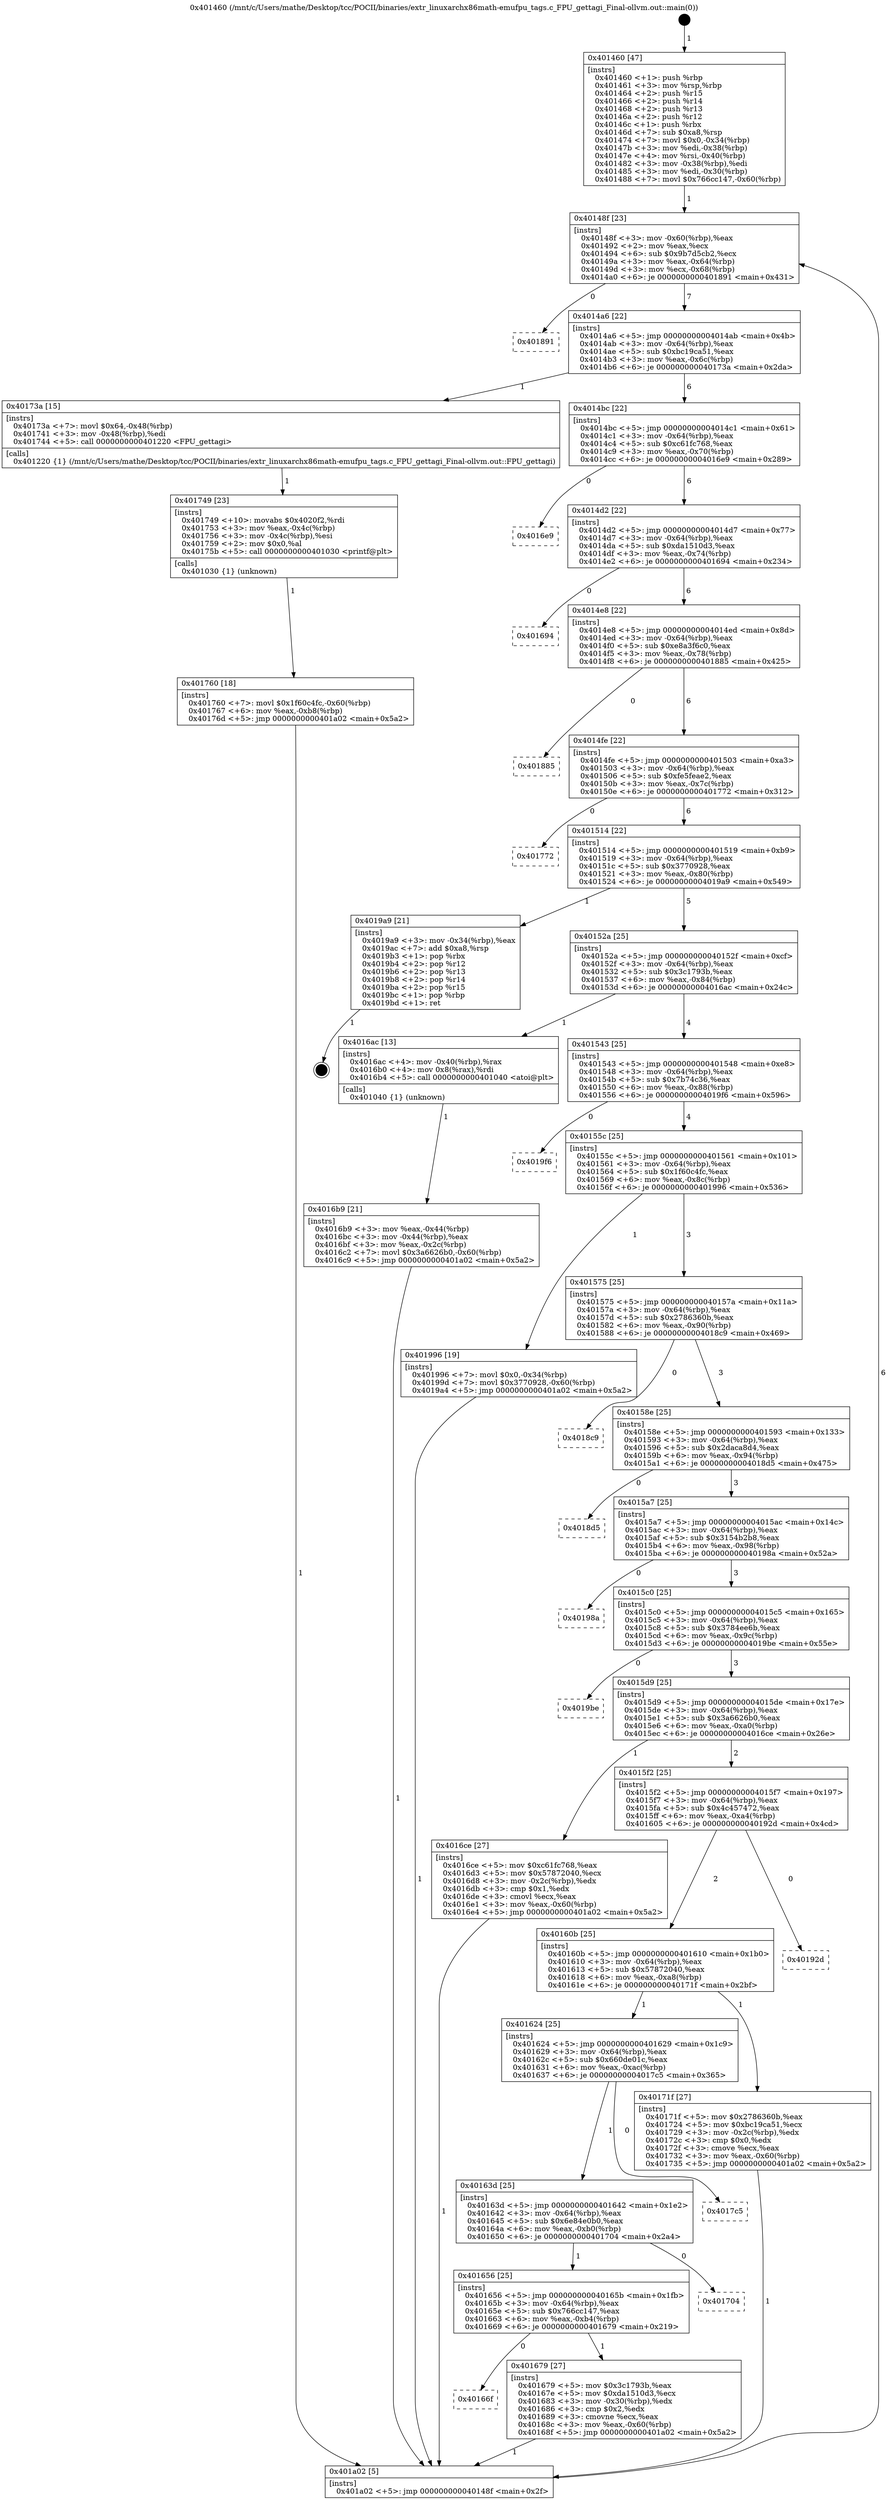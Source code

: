 digraph "0x401460" {
  label = "0x401460 (/mnt/c/Users/mathe/Desktop/tcc/POCII/binaries/extr_linuxarchx86math-emufpu_tags.c_FPU_gettagi_Final-ollvm.out::main(0))"
  labelloc = "t"
  node[shape=record]

  Entry [label="",width=0.3,height=0.3,shape=circle,fillcolor=black,style=filled]
  "0x40148f" [label="{
     0x40148f [23]\l
     | [instrs]\l
     &nbsp;&nbsp;0x40148f \<+3\>: mov -0x60(%rbp),%eax\l
     &nbsp;&nbsp;0x401492 \<+2\>: mov %eax,%ecx\l
     &nbsp;&nbsp;0x401494 \<+6\>: sub $0x9b7d5cb2,%ecx\l
     &nbsp;&nbsp;0x40149a \<+3\>: mov %eax,-0x64(%rbp)\l
     &nbsp;&nbsp;0x40149d \<+3\>: mov %ecx,-0x68(%rbp)\l
     &nbsp;&nbsp;0x4014a0 \<+6\>: je 0000000000401891 \<main+0x431\>\l
  }"]
  "0x401891" [label="{
     0x401891\l
  }", style=dashed]
  "0x4014a6" [label="{
     0x4014a6 [22]\l
     | [instrs]\l
     &nbsp;&nbsp;0x4014a6 \<+5\>: jmp 00000000004014ab \<main+0x4b\>\l
     &nbsp;&nbsp;0x4014ab \<+3\>: mov -0x64(%rbp),%eax\l
     &nbsp;&nbsp;0x4014ae \<+5\>: sub $0xbc19ca51,%eax\l
     &nbsp;&nbsp;0x4014b3 \<+3\>: mov %eax,-0x6c(%rbp)\l
     &nbsp;&nbsp;0x4014b6 \<+6\>: je 000000000040173a \<main+0x2da\>\l
  }"]
  Exit [label="",width=0.3,height=0.3,shape=circle,fillcolor=black,style=filled,peripheries=2]
  "0x40173a" [label="{
     0x40173a [15]\l
     | [instrs]\l
     &nbsp;&nbsp;0x40173a \<+7\>: movl $0x64,-0x48(%rbp)\l
     &nbsp;&nbsp;0x401741 \<+3\>: mov -0x48(%rbp),%edi\l
     &nbsp;&nbsp;0x401744 \<+5\>: call 0000000000401220 \<FPU_gettagi\>\l
     | [calls]\l
     &nbsp;&nbsp;0x401220 \{1\} (/mnt/c/Users/mathe/Desktop/tcc/POCII/binaries/extr_linuxarchx86math-emufpu_tags.c_FPU_gettagi_Final-ollvm.out::FPU_gettagi)\l
  }"]
  "0x4014bc" [label="{
     0x4014bc [22]\l
     | [instrs]\l
     &nbsp;&nbsp;0x4014bc \<+5\>: jmp 00000000004014c1 \<main+0x61\>\l
     &nbsp;&nbsp;0x4014c1 \<+3\>: mov -0x64(%rbp),%eax\l
     &nbsp;&nbsp;0x4014c4 \<+5\>: sub $0xc61fc768,%eax\l
     &nbsp;&nbsp;0x4014c9 \<+3\>: mov %eax,-0x70(%rbp)\l
     &nbsp;&nbsp;0x4014cc \<+6\>: je 00000000004016e9 \<main+0x289\>\l
  }"]
  "0x401760" [label="{
     0x401760 [18]\l
     | [instrs]\l
     &nbsp;&nbsp;0x401760 \<+7\>: movl $0x1f60c4fc,-0x60(%rbp)\l
     &nbsp;&nbsp;0x401767 \<+6\>: mov %eax,-0xb8(%rbp)\l
     &nbsp;&nbsp;0x40176d \<+5\>: jmp 0000000000401a02 \<main+0x5a2\>\l
  }"]
  "0x4016e9" [label="{
     0x4016e9\l
  }", style=dashed]
  "0x4014d2" [label="{
     0x4014d2 [22]\l
     | [instrs]\l
     &nbsp;&nbsp;0x4014d2 \<+5\>: jmp 00000000004014d7 \<main+0x77\>\l
     &nbsp;&nbsp;0x4014d7 \<+3\>: mov -0x64(%rbp),%eax\l
     &nbsp;&nbsp;0x4014da \<+5\>: sub $0xda1510d3,%eax\l
     &nbsp;&nbsp;0x4014df \<+3\>: mov %eax,-0x74(%rbp)\l
     &nbsp;&nbsp;0x4014e2 \<+6\>: je 0000000000401694 \<main+0x234\>\l
  }"]
  "0x401749" [label="{
     0x401749 [23]\l
     | [instrs]\l
     &nbsp;&nbsp;0x401749 \<+10\>: movabs $0x4020f2,%rdi\l
     &nbsp;&nbsp;0x401753 \<+3\>: mov %eax,-0x4c(%rbp)\l
     &nbsp;&nbsp;0x401756 \<+3\>: mov -0x4c(%rbp),%esi\l
     &nbsp;&nbsp;0x401759 \<+2\>: mov $0x0,%al\l
     &nbsp;&nbsp;0x40175b \<+5\>: call 0000000000401030 \<printf@plt\>\l
     | [calls]\l
     &nbsp;&nbsp;0x401030 \{1\} (unknown)\l
  }"]
  "0x401694" [label="{
     0x401694\l
  }", style=dashed]
  "0x4014e8" [label="{
     0x4014e8 [22]\l
     | [instrs]\l
     &nbsp;&nbsp;0x4014e8 \<+5\>: jmp 00000000004014ed \<main+0x8d\>\l
     &nbsp;&nbsp;0x4014ed \<+3\>: mov -0x64(%rbp),%eax\l
     &nbsp;&nbsp;0x4014f0 \<+5\>: sub $0xe8a3f6c0,%eax\l
     &nbsp;&nbsp;0x4014f5 \<+3\>: mov %eax,-0x78(%rbp)\l
     &nbsp;&nbsp;0x4014f8 \<+6\>: je 0000000000401885 \<main+0x425\>\l
  }"]
  "0x4016b9" [label="{
     0x4016b9 [21]\l
     | [instrs]\l
     &nbsp;&nbsp;0x4016b9 \<+3\>: mov %eax,-0x44(%rbp)\l
     &nbsp;&nbsp;0x4016bc \<+3\>: mov -0x44(%rbp),%eax\l
     &nbsp;&nbsp;0x4016bf \<+3\>: mov %eax,-0x2c(%rbp)\l
     &nbsp;&nbsp;0x4016c2 \<+7\>: movl $0x3a6626b0,-0x60(%rbp)\l
     &nbsp;&nbsp;0x4016c9 \<+5\>: jmp 0000000000401a02 \<main+0x5a2\>\l
  }"]
  "0x401885" [label="{
     0x401885\l
  }", style=dashed]
  "0x4014fe" [label="{
     0x4014fe [22]\l
     | [instrs]\l
     &nbsp;&nbsp;0x4014fe \<+5\>: jmp 0000000000401503 \<main+0xa3\>\l
     &nbsp;&nbsp;0x401503 \<+3\>: mov -0x64(%rbp),%eax\l
     &nbsp;&nbsp;0x401506 \<+5\>: sub $0xfe5feae2,%eax\l
     &nbsp;&nbsp;0x40150b \<+3\>: mov %eax,-0x7c(%rbp)\l
     &nbsp;&nbsp;0x40150e \<+6\>: je 0000000000401772 \<main+0x312\>\l
  }"]
  "0x401460" [label="{
     0x401460 [47]\l
     | [instrs]\l
     &nbsp;&nbsp;0x401460 \<+1\>: push %rbp\l
     &nbsp;&nbsp;0x401461 \<+3\>: mov %rsp,%rbp\l
     &nbsp;&nbsp;0x401464 \<+2\>: push %r15\l
     &nbsp;&nbsp;0x401466 \<+2\>: push %r14\l
     &nbsp;&nbsp;0x401468 \<+2\>: push %r13\l
     &nbsp;&nbsp;0x40146a \<+2\>: push %r12\l
     &nbsp;&nbsp;0x40146c \<+1\>: push %rbx\l
     &nbsp;&nbsp;0x40146d \<+7\>: sub $0xa8,%rsp\l
     &nbsp;&nbsp;0x401474 \<+7\>: movl $0x0,-0x34(%rbp)\l
     &nbsp;&nbsp;0x40147b \<+3\>: mov %edi,-0x38(%rbp)\l
     &nbsp;&nbsp;0x40147e \<+4\>: mov %rsi,-0x40(%rbp)\l
     &nbsp;&nbsp;0x401482 \<+3\>: mov -0x38(%rbp),%edi\l
     &nbsp;&nbsp;0x401485 \<+3\>: mov %edi,-0x30(%rbp)\l
     &nbsp;&nbsp;0x401488 \<+7\>: movl $0x766cc147,-0x60(%rbp)\l
  }"]
  "0x401772" [label="{
     0x401772\l
  }", style=dashed]
  "0x401514" [label="{
     0x401514 [22]\l
     | [instrs]\l
     &nbsp;&nbsp;0x401514 \<+5\>: jmp 0000000000401519 \<main+0xb9\>\l
     &nbsp;&nbsp;0x401519 \<+3\>: mov -0x64(%rbp),%eax\l
     &nbsp;&nbsp;0x40151c \<+5\>: sub $0x3770928,%eax\l
     &nbsp;&nbsp;0x401521 \<+3\>: mov %eax,-0x80(%rbp)\l
     &nbsp;&nbsp;0x401524 \<+6\>: je 00000000004019a9 \<main+0x549\>\l
  }"]
  "0x401a02" [label="{
     0x401a02 [5]\l
     | [instrs]\l
     &nbsp;&nbsp;0x401a02 \<+5\>: jmp 000000000040148f \<main+0x2f\>\l
  }"]
  "0x4019a9" [label="{
     0x4019a9 [21]\l
     | [instrs]\l
     &nbsp;&nbsp;0x4019a9 \<+3\>: mov -0x34(%rbp),%eax\l
     &nbsp;&nbsp;0x4019ac \<+7\>: add $0xa8,%rsp\l
     &nbsp;&nbsp;0x4019b3 \<+1\>: pop %rbx\l
     &nbsp;&nbsp;0x4019b4 \<+2\>: pop %r12\l
     &nbsp;&nbsp;0x4019b6 \<+2\>: pop %r13\l
     &nbsp;&nbsp;0x4019b8 \<+2\>: pop %r14\l
     &nbsp;&nbsp;0x4019ba \<+2\>: pop %r15\l
     &nbsp;&nbsp;0x4019bc \<+1\>: pop %rbp\l
     &nbsp;&nbsp;0x4019bd \<+1\>: ret\l
  }"]
  "0x40152a" [label="{
     0x40152a [25]\l
     | [instrs]\l
     &nbsp;&nbsp;0x40152a \<+5\>: jmp 000000000040152f \<main+0xcf\>\l
     &nbsp;&nbsp;0x40152f \<+3\>: mov -0x64(%rbp),%eax\l
     &nbsp;&nbsp;0x401532 \<+5\>: sub $0x3c1793b,%eax\l
     &nbsp;&nbsp;0x401537 \<+6\>: mov %eax,-0x84(%rbp)\l
     &nbsp;&nbsp;0x40153d \<+6\>: je 00000000004016ac \<main+0x24c\>\l
  }"]
  "0x40166f" [label="{
     0x40166f\l
  }", style=dashed]
  "0x4016ac" [label="{
     0x4016ac [13]\l
     | [instrs]\l
     &nbsp;&nbsp;0x4016ac \<+4\>: mov -0x40(%rbp),%rax\l
     &nbsp;&nbsp;0x4016b0 \<+4\>: mov 0x8(%rax),%rdi\l
     &nbsp;&nbsp;0x4016b4 \<+5\>: call 0000000000401040 \<atoi@plt\>\l
     | [calls]\l
     &nbsp;&nbsp;0x401040 \{1\} (unknown)\l
  }"]
  "0x401543" [label="{
     0x401543 [25]\l
     | [instrs]\l
     &nbsp;&nbsp;0x401543 \<+5\>: jmp 0000000000401548 \<main+0xe8\>\l
     &nbsp;&nbsp;0x401548 \<+3\>: mov -0x64(%rbp),%eax\l
     &nbsp;&nbsp;0x40154b \<+5\>: sub $0x7b74c36,%eax\l
     &nbsp;&nbsp;0x401550 \<+6\>: mov %eax,-0x88(%rbp)\l
     &nbsp;&nbsp;0x401556 \<+6\>: je 00000000004019f6 \<main+0x596\>\l
  }"]
  "0x401679" [label="{
     0x401679 [27]\l
     | [instrs]\l
     &nbsp;&nbsp;0x401679 \<+5\>: mov $0x3c1793b,%eax\l
     &nbsp;&nbsp;0x40167e \<+5\>: mov $0xda1510d3,%ecx\l
     &nbsp;&nbsp;0x401683 \<+3\>: mov -0x30(%rbp),%edx\l
     &nbsp;&nbsp;0x401686 \<+3\>: cmp $0x2,%edx\l
     &nbsp;&nbsp;0x401689 \<+3\>: cmovne %ecx,%eax\l
     &nbsp;&nbsp;0x40168c \<+3\>: mov %eax,-0x60(%rbp)\l
     &nbsp;&nbsp;0x40168f \<+5\>: jmp 0000000000401a02 \<main+0x5a2\>\l
  }"]
  "0x4019f6" [label="{
     0x4019f6\l
  }", style=dashed]
  "0x40155c" [label="{
     0x40155c [25]\l
     | [instrs]\l
     &nbsp;&nbsp;0x40155c \<+5\>: jmp 0000000000401561 \<main+0x101\>\l
     &nbsp;&nbsp;0x401561 \<+3\>: mov -0x64(%rbp),%eax\l
     &nbsp;&nbsp;0x401564 \<+5\>: sub $0x1f60c4fc,%eax\l
     &nbsp;&nbsp;0x401569 \<+6\>: mov %eax,-0x8c(%rbp)\l
     &nbsp;&nbsp;0x40156f \<+6\>: je 0000000000401996 \<main+0x536\>\l
  }"]
  "0x401656" [label="{
     0x401656 [25]\l
     | [instrs]\l
     &nbsp;&nbsp;0x401656 \<+5\>: jmp 000000000040165b \<main+0x1fb\>\l
     &nbsp;&nbsp;0x40165b \<+3\>: mov -0x64(%rbp),%eax\l
     &nbsp;&nbsp;0x40165e \<+5\>: sub $0x766cc147,%eax\l
     &nbsp;&nbsp;0x401663 \<+6\>: mov %eax,-0xb4(%rbp)\l
     &nbsp;&nbsp;0x401669 \<+6\>: je 0000000000401679 \<main+0x219\>\l
  }"]
  "0x401996" [label="{
     0x401996 [19]\l
     | [instrs]\l
     &nbsp;&nbsp;0x401996 \<+7\>: movl $0x0,-0x34(%rbp)\l
     &nbsp;&nbsp;0x40199d \<+7\>: movl $0x3770928,-0x60(%rbp)\l
     &nbsp;&nbsp;0x4019a4 \<+5\>: jmp 0000000000401a02 \<main+0x5a2\>\l
  }"]
  "0x401575" [label="{
     0x401575 [25]\l
     | [instrs]\l
     &nbsp;&nbsp;0x401575 \<+5\>: jmp 000000000040157a \<main+0x11a\>\l
     &nbsp;&nbsp;0x40157a \<+3\>: mov -0x64(%rbp),%eax\l
     &nbsp;&nbsp;0x40157d \<+5\>: sub $0x2786360b,%eax\l
     &nbsp;&nbsp;0x401582 \<+6\>: mov %eax,-0x90(%rbp)\l
     &nbsp;&nbsp;0x401588 \<+6\>: je 00000000004018c9 \<main+0x469\>\l
  }"]
  "0x401704" [label="{
     0x401704\l
  }", style=dashed]
  "0x4018c9" [label="{
     0x4018c9\l
  }", style=dashed]
  "0x40158e" [label="{
     0x40158e [25]\l
     | [instrs]\l
     &nbsp;&nbsp;0x40158e \<+5\>: jmp 0000000000401593 \<main+0x133\>\l
     &nbsp;&nbsp;0x401593 \<+3\>: mov -0x64(%rbp),%eax\l
     &nbsp;&nbsp;0x401596 \<+5\>: sub $0x2daca8d4,%eax\l
     &nbsp;&nbsp;0x40159b \<+6\>: mov %eax,-0x94(%rbp)\l
     &nbsp;&nbsp;0x4015a1 \<+6\>: je 00000000004018d5 \<main+0x475\>\l
  }"]
  "0x40163d" [label="{
     0x40163d [25]\l
     | [instrs]\l
     &nbsp;&nbsp;0x40163d \<+5\>: jmp 0000000000401642 \<main+0x1e2\>\l
     &nbsp;&nbsp;0x401642 \<+3\>: mov -0x64(%rbp),%eax\l
     &nbsp;&nbsp;0x401645 \<+5\>: sub $0x6e84e0b0,%eax\l
     &nbsp;&nbsp;0x40164a \<+6\>: mov %eax,-0xb0(%rbp)\l
     &nbsp;&nbsp;0x401650 \<+6\>: je 0000000000401704 \<main+0x2a4\>\l
  }"]
  "0x4018d5" [label="{
     0x4018d5\l
  }", style=dashed]
  "0x4015a7" [label="{
     0x4015a7 [25]\l
     | [instrs]\l
     &nbsp;&nbsp;0x4015a7 \<+5\>: jmp 00000000004015ac \<main+0x14c\>\l
     &nbsp;&nbsp;0x4015ac \<+3\>: mov -0x64(%rbp),%eax\l
     &nbsp;&nbsp;0x4015af \<+5\>: sub $0x3154b2b8,%eax\l
     &nbsp;&nbsp;0x4015b4 \<+6\>: mov %eax,-0x98(%rbp)\l
     &nbsp;&nbsp;0x4015ba \<+6\>: je 000000000040198a \<main+0x52a\>\l
  }"]
  "0x4017c5" [label="{
     0x4017c5\l
  }", style=dashed]
  "0x40198a" [label="{
     0x40198a\l
  }", style=dashed]
  "0x4015c0" [label="{
     0x4015c0 [25]\l
     | [instrs]\l
     &nbsp;&nbsp;0x4015c0 \<+5\>: jmp 00000000004015c5 \<main+0x165\>\l
     &nbsp;&nbsp;0x4015c5 \<+3\>: mov -0x64(%rbp),%eax\l
     &nbsp;&nbsp;0x4015c8 \<+5\>: sub $0x3784ee6b,%eax\l
     &nbsp;&nbsp;0x4015cd \<+6\>: mov %eax,-0x9c(%rbp)\l
     &nbsp;&nbsp;0x4015d3 \<+6\>: je 00000000004019be \<main+0x55e\>\l
  }"]
  "0x401624" [label="{
     0x401624 [25]\l
     | [instrs]\l
     &nbsp;&nbsp;0x401624 \<+5\>: jmp 0000000000401629 \<main+0x1c9\>\l
     &nbsp;&nbsp;0x401629 \<+3\>: mov -0x64(%rbp),%eax\l
     &nbsp;&nbsp;0x40162c \<+5\>: sub $0x660de01c,%eax\l
     &nbsp;&nbsp;0x401631 \<+6\>: mov %eax,-0xac(%rbp)\l
     &nbsp;&nbsp;0x401637 \<+6\>: je 00000000004017c5 \<main+0x365\>\l
  }"]
  "0x4019be" [label="{
     0x4019be\l
  }", style=dashed]
  "0x4015d9" [label="{
     0x4015d9 [25]\l
     | [instrs]\l
     &nbsp;&nbsp;0x4015d9 \<+5\>: jmp 00000000004015de \<main+0x17e\>\l
     &nbsp;&nbsp;0x4015de \<+3\>: mov -0x64(%rbp),%eax\l
     &nbsp;&nbsp;0x4015e1 \<+5\>: sub $0x3a6626b0,%eax\l
     &nbsp;&nbsp;0x4015e6 \<+6\>: mov %eax,-0xa0(%rbp)\l
     &nbsp;&nbsp;0x4015ec \<+6\>: je 00000000004016ce \<main+0x26e\>\l
  }"]
  "0x40171f" [label="{
     0x40171f [27]\l
     | [instrs]\l
     &nbsp;&nbsp;0x40171f \<+5\>: mov $0x2786360b,%eax\l
     &nbsp;&nbsp;0x401724 \<+5\>: mov $0xbc19ca51,%ecx\l
     &nbsp;&nbsp;0x401729 \<+3\>: mov -0x2c(%rbp),%edx\l
     &nbsp;&nbsp;0x40172c \<+3\>: cmp $0x0,%edx\l
     &nbsp;&nbsp;0x40172f \<+3\>: cmove %ecx,%eax\l
     &nbsp;&nbsp;0x401732 \<+3\>: mov %eax,-0x60(%rbp)\l
     &nbsp;&nbsp;0x401735 \<+5\>: jmp 0000000000401a02 \<main+0x5a2\>\l
  }"]
  "0x4016ce" [label="{
     0x4016ce [27]\l
     | [instrs]\l
     &nbsp;&nbsp;0x4016ce \<+5\>: mov $0xc61fc768,%eax\l
     &nbsp;&nbsp;0x4016d3 \<+5\>: mov $0x57872040,%ecx\l
     &nbsp;&nbsp;0x4016d8 \<+3\>: mov -0x2c(%rbp),%edx\l
     &nbsp;&nbsp;0x4016db \<+3\>: cmp $0x1,%edx\l
     &nbsp;&nbsp;0x4016de \<+3\>: cmovl %ecx,%eax\l
     &nbsp;&nbsp;0x4016e1 \<+3\>: mov %eax,-0x60(%rbp)\l
     &nbsp;&nbsp;0x4016e4 \<+5\>: jmp 0000000000401a02 \<main+0x5a2\>\l
  }"]
  "0x4015f2" [label="{
     0x4015f2 [25]\l
     | [instrs]\l
     &nbsp;&nbsp;0x4015f2 \<+5\>: jmp 00000000004015f7 \<main+0x197\>\l
     &nbsp;&nbsp;0x4015f7 \<+3\>: mov -0x64(%rbp),%eax\l
     &nbsp;&nbsp;0x4015fa \<+5\>: sub $0x4c457472,%eax\l
     &nbsp;&nbsp;0x4015ff \<+6\>: mov %eax,-0xa4(%rbp)\l
     &nbsp;&nbsp;0x401605 \<+6\>: je 000000000040192d \<main+0x4cd\>\l
  }"]
  "0x40160b" [label="{
     0x40160b [25]\l
     | [instrs]\l
     &nbsp;&nbsp;0x40160b \<+5\>: jmp 0000000000401610 \<main+0x1b0\>\l
     &nbsp;&nbsp;0x401610 \<+3\>: mov -0x64(%rbp),%eax\l
     &nbsp;&nbsp;0x401613 \<+5\>: sub $0x57872040,%eax\l
     &nbsp;&nbsp;0x401618 \<+6\>: mov %eax,-0xa8(%rbp)\l
     &nbsp;&nbsp;0x40161e \<+6\>: je 000000000040171f \<main+0x2bf\>\l
  }"]
  "0x40192d" [label="{
     0x40192d\l
  }", style=dashed]
  Entry -> "0x401460" [label=" 1"]
  "0x40148f" -> "0x401891" [label=" 0"]
  "0x40148f" -> "0x4014a6" [label=" 7"]
  "0x4019a9" -> Exit [label=" 1"]
  "0x4014a6" -> "0x40173a" [label=" 1"]
  "0x4014a6" -> "0x4014bc" [label=" 6"]
  "0x401996" -> "0x401a02" [label=" 1"]
  "0x4014bc" -> "0x4016e9" [label=" 0"]
  "0x4014bc" -> "0x4014d2" [label=" 6"]
  "0x401760" -> "0x401a02" [label=" 1"]
  "0x4014d2" -> "0x401694" [label=" 0"]
  "0x4014d2" -> "0x4014e8" [label=" 6"]
  "0x401749" -> "0x401760" [label=" 1"]
  "0x4014e8" -> "0x401885" [label=" 0"]
  "0x4014e8" -> "0x4014fe" [label=" 6"]
  "0x40173a" -> "0x401749" [label=" 1"]
  "0x4014fe" -> "0x401772" [label=" 0"]
  "0x4014fe" -> "0x401514" [label=" 6"]
  "0x40171f" -> "0x401a02" [label=" 1"]
  "0x401514" -> "0x4019a9" [label=" 1"]
  "0x401514" -> "0x40152a" [label=" 5"]
  "0x4016ce" -> "0x401a02" [label=" 1"]
  "0x40152a" -> "0x4016ac" [label=" 1"]
  "0x40152a" -> "0x401543" [label=" 4"]
  "0x4016b9" -> "0x401a02" [label=" 1"]
  "0x401543" -> "0x4019f6" [label=" 0"]
  "0x401543" -> "0x40155c" [label=" 4"]
  "0x4016ac" -> "0x4016b9" [label=" 1"]
  "0x40155c" -> "0x401996" [label=" 1"]
  "0x40155c" -> "0x401575" [label=" 3"]
  "0x401460" -> "0x40148f" [label=" 1"]
  "0x401575" -> "0x4018c9" [label=" 0"]
  "0x401575" -> "0x40158e" [label=" 3"]
  "0x401679" -> "0x401a02" [label=" 1"]
  "0x40158e" -> "0x4018d5" [label=" 0"]
  "0x40158e" -> "0x4015a7" [label=" 3"]
  "0x401656" -> "0x401679" [label=" 1"]
  "0x4015a7" -> "0x40198a" [label=" 0"]
  "0x4015a7" -> "0x4015c0" [label=" 3"]
  "0x401a02" -> "0x40148f" [label=" 6"]
  "0x4015c0" -> "0x4019be" [label=" 0"]
  "0x4015c0" -> "0x4015d9" [label=" 3"]
  "0x40163d" -> "0x401704" [label=" 0"]
  "0x4015d9" -> "0x4016ce" [label=" 1"]
  "0x4015d9" -> "0x4015f2" [label=" 2"]
  "0x401656" -> "0x40166f" [label=" 0"]
  "0x4015f2" -> "0x40192d" [label=" 0"]
  "0x4015f2" -> "0x40160b" [label=" 2"]
  "0x401624" -> "0x40163d" [label=" 1"]
  "0x40160b" -> "0x40171f" [label=" 1"]
  "0x40160b" -> "0x401624" [label=" 1"]
  "0x40163d" -> "0x401656" [label=" 1"]
  "0x401624" -> "0x4017c5" [label=" 0"]
}

